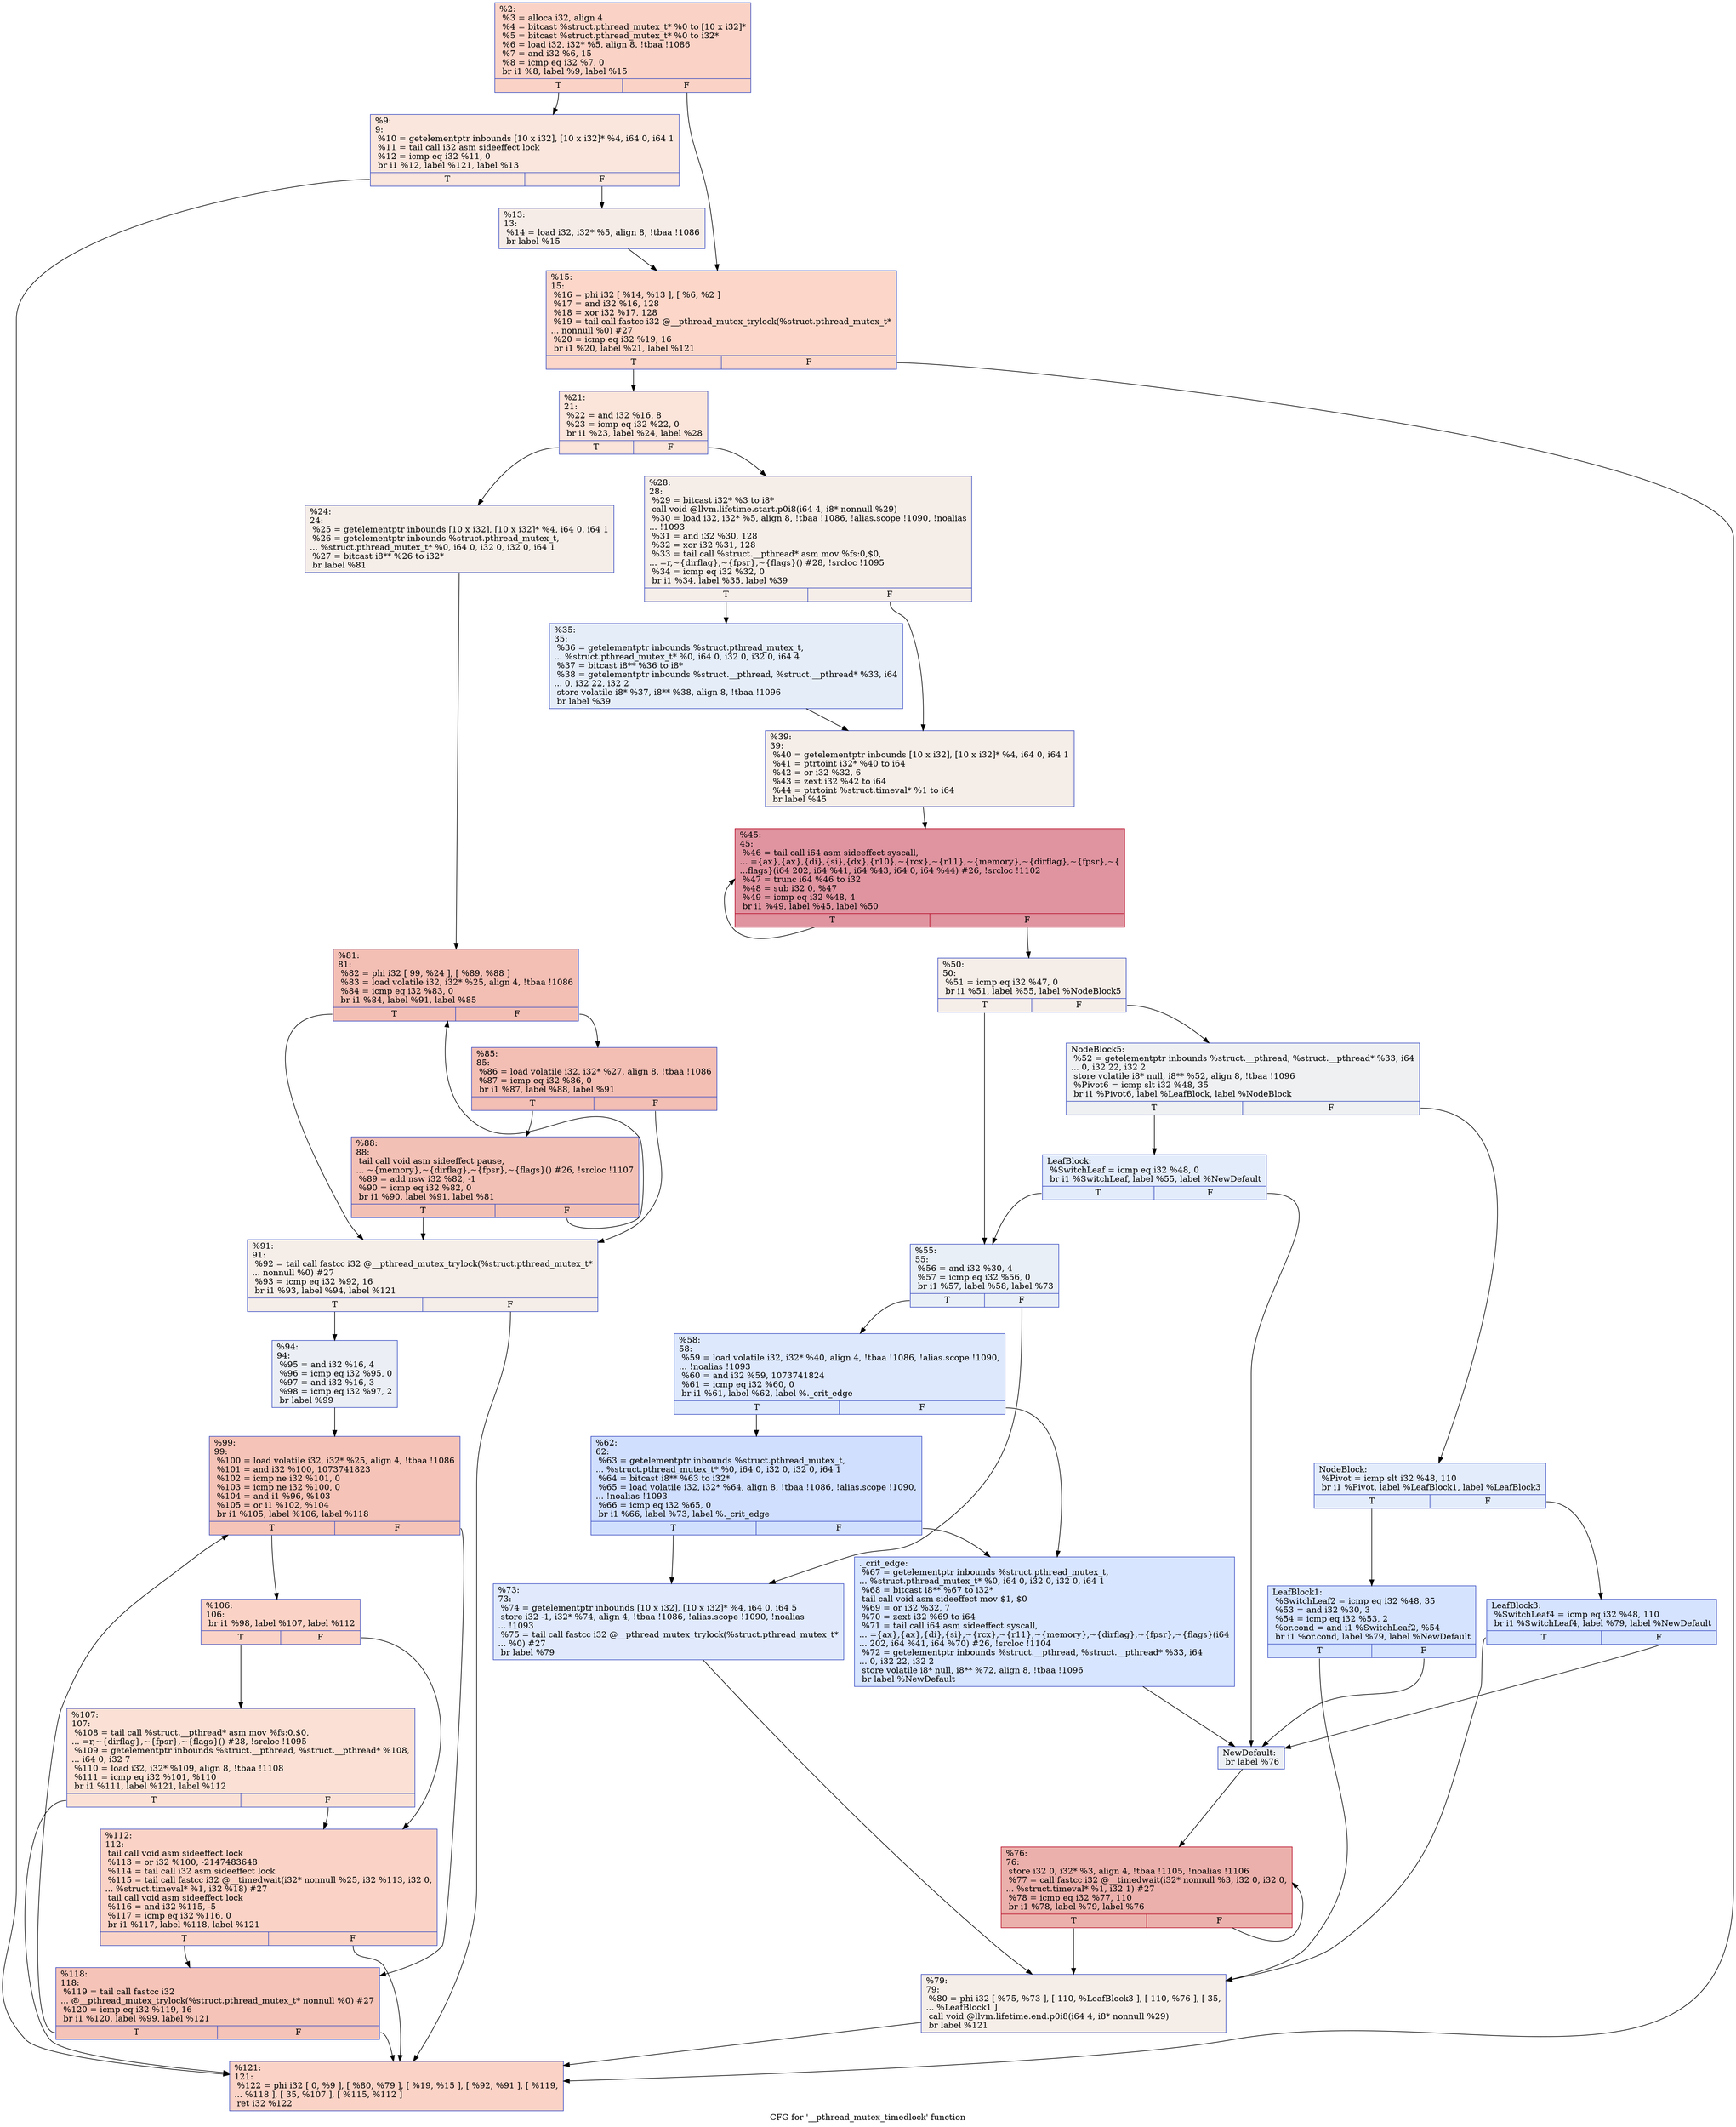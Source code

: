 digraph "CFG for '__pthread_mutex_timedlock' function" {
	label="CFG for '__pthread_mutex_timedlock' function";

	Node0x247ac50 [shape=record,color="#3d50c3ff", style=filled, fillcolor="#f59c7d70",label="{%2:\l  %3 = alloca i32, align 4\l  %4 = bitcast %struct.pthread_mutex_t* %0 to [10 x i32]*\l  %5 = bitcast %struct.pthread_mutex_t* %0 to i32*\l  %6 = load i32, i32* %5, align 8, !tbaa !1086\l  %7 = and i32 %6, 15\l  %8 = icmp eq i32 %7, 0\l  br i1 %8, label %9, label %15\l|{<s0>T|<s1>F}}"];
	Node0x247ac50:s0 -> Node0x247b6b0;
	Node0x247ac50:s1 -> Node0x247b750;
	Node0x247b6b0 [shape=record,color="#3d50c3ff", style=filled, fillcolor="#f3c7b170",label="{%9:\l9:                                                \l  %10 = getelementptr inbounds [10 x i32], [10 x i32]* %4, i64 0, i64 1\l  %11 = tail call i32 asm sideeffect lock \l  %12 = icmp eq i32 %11, 0\l  br i1 %12, label %121, label %13\l|{<s0>T|<s1>F}}"];
	Node0x247b6b0:s0 -> Node0x247c100;
	Node0x247b6b0:s1 -> Node0x247b700;
	Node0x247b700 [shape=record,color="#3d50c3ff", style=filled, fillcolor="#ead5c970",label="{%13:\l13:                                               \l  %14 = load i32, i32* %5, align 8, !tbaa !1086\l  br label %15\l}"];
	Node0x247b700 -> Node0x247b750;
	Node0x247b750 [shape=record,color="#3d50c3ff", style=filled, fillcolor="#f6a38570",label="{%15:\l15:                                               \l  %16 = phi i32 [ %14, %13 ], [ %6, %2 ]\l  %17 = and i32 %16, 128\l  %18 = xor i32 %17, 128\l  %19 = tail call fastcc i32 @__pthread_mutex_trylock(%struct.pthread_mutex_t*\l... nonnull %0) #27\l  %20 = icmp eq i32 %19, 16\l  br i1 %20, label %21, label %121\l|{<s0>T|<s1>F}}"];
	Node0x247b750:s0 -> Node0x247b7a0;
	Node0x247b750:s1 -> Node0x247c100;
	Node0x247b7a0 [shape=record,color="#3d50c3ff", style=filled, fillcolor="#f5c1a970",label="{%21:\l21:                                               \l  %22 = and i32 %16, 8\l  %23 = icmp eq i32 %22, 0\l  br i1 %23, label %24, label %28\l|{<s0>T|<s1>F}}"];
	Node0x247b7a0:s0 -> Node0x247b7f0;
	Node0x247b7a0:s1 -> Node0x247b840;
	Node0x247b7f0 [shape=record,color="#3d50c3ff", style=filled, fillcolor="#e8d6cc70",label="{%24:\l24:                                               \l  %25 = getelementptr inbounds [10 x i32], [10 x i32]* %4, i64 0, i64 1\l  %26 = getelementptr inbounds %struct.pthread_mutex_t,\l... %struct.pthread_mutex_t* %0, i64 0, i32 0, i32 0, i64 1\l  %27 = bitcast i8** %26 to i32*\l  br label %81\l}"];
	Node0x247b7f0 -> Node0x247bde0;
	Node0x247b840 [shape=record,color="#3d50c3ff", style=filled, fillcolor="#e8d6cc70",label="{%28:\l28:                                               \l  %29 = bitcast i32* %3 to i8*\l  call void @llvm.lifetime.start.p0i8(i64 4, i8* nonnull %29)\l  %30 = load i32, i32* %5, align 8, !tbaa !1086, !alias.scope !1090, !noalias\l... !1093\l  %31 = and i32 %30, 128\l  %32 = xor i32 %31, 128\l  %33 = tail call %struct.__pthread* asm mov %fs:0,$0,\l... =r,~\{dirflag\},~\{fpsr\},~\{flags\}() #28, !srcloc !1095\l  %34 = icmp eq i32 %32, 0\l  br i1 %34, label %35, label %39\l|{<s0>T|<s1>F}}"];
	Node0x247b840:s0 -> Node0x247b890;
	Node0x247b840:s1 -> Node0x247b8e0;
	Node0x247b890 [shape=record,color="#3d50c3ff", style=filled, fillcolor="#c5d6f270",label="{%35:\l35:                                               \l  %36 = getelementptr inbounds %struct.pthread_mutex_t,\l... %struct.pthread_mutex_t* %0, i64 0, i32 0, i32 0, i64 4\l  %37 = bitcast i8** %36 to i8*\l  %38 = getelementptr inbounds %struct.__pthread, %struct.__pthread* %33, i64\l... 0, i32 22, i32 2\l  store volatile i8* %37, i8** %38, align 8, !tbaa !1096\l  br label %39\l}"];
	Node0x247b890 -> Node0x247b8e0;
	Node0x247b8e0 [shape=record,color="#3d50c3ff", style=filled, fillcolor="#e8d6cc70",label="{%39:\l39:                                               \l  %40 = getelementptr inbounds [10 x i32], [10 x i32]* %4, i64 0, i64 1\l  %41 = ptrtoint i32* %40 to i64\l  %42 = or i32 %32, 6\l  %43 = zext i32 %42 to i64\l  %44 = ptrtoint %struct.timeval* %1 to i64\l  br label %45\l}"];
	Node0x247b8e0 -> Node0x247b930;
	Node0x247b930 [shape=record,color="#b70d28ff", style=filled, fillcolor="#b70d2870",label="{%45:\l45:                                               \l  %46 = tail call i64 asm sideeffect syscall,\l... =\{ax\},\{ax\},\{di\},\{si\},\{dx\},\{r10\},~\{rcx\},~\{r11\},~\{memory\},~\{dirflag\},~\{fpsr\},~\{\l...flags\}(i64 202, i64 %41, i64 %43, i64 0, i64 %44) #26, !srcloc !1102\l  %47 = trunc i64 %46 to i32\l  %48 = sub i32 0, %47\l  %49 = icmp eq i32 %48, 4\l  br i1 %49, label %45, label %50\l|{<s0>T|<s1>F}}"];
	Node0x247b930:s0 -> Node0x247b930;
	Node0x247b930:s1 -> Node0x247b980;
	Node0x247b980 [shape=record,color="#3d50c3ff", style=filled, fillcolor="#e8d6cc70",label="{%50:\l50:                                               \l  %51 = icmp eq i32 %47, 0\l  br i1 %51, label %55, label %NodeBlock5\l|{<s0>T|<s1>F}}"];
	Node0x247b980:s0 -> Node0x247bb60;
	Node0x247b980:s1 -> Node0x247b9d0;
	Node0x247b9d0 [shape=record,color="#3d50c3ff", style=filled, fillcolor="#d9dce170",label="{NodeBlock5:                                       \l  %52 = getelementptr inbounds %struct.__pthread, %struct.__pthread* %33, i64\l... 0, i32 22, i32 2\l  store volatile i8* null, i8** %52, align 8, !tbaa !1096\l  %Pivot6 = icmp slt i32 %48, 35\l  br i1 %Pivot6, label %LeafBlock, label %NodeBlock\l|{<s0>T|<s1>F}}"];
	Node0x247b9d0:s0 -> Node0x247bb10;
	Node0x247b9d0:s1 -> Node0x247ba20;
	Node0x247ba20 [shape=record,color="#3d50c3ff", style=filled, fillcolor="#bfd3f670",label="{NodeBlock:                                        \l  %Pivot = icmp slt i32 %48, 110\l  br i1 %Pivot, label %LeafBlock1, label %LeafBlock3\l|{<s0>T|<s1>F}}"];
	Node0x247ba20:s0 -> Node0x247bac0;
	Node0x247ba20:s1 -> Node0x247ba70;
	Node0x247ba70 [shape=record,color="#3d50c3ff", style=filled, fillcolor="#a1c0ff70",label="{LeafBlock3:                                       \l  %SwitchLeaf4 = icmp eq i32 %48, 110\l  br i1 %SwitchLeaf4, label %79, label %NewDefault\l|{<s0>T|<s1>F}}"];
	Node0x247ba70:s0 -> Node0x247bd90;
	Node0x247ba70:s1 -> Node0x247bcf0;
	Node0x247bac0 [shape=record,color="#3d50c3ff", style=filled, fillcolor="#a1c0ff70",label="{LeafBlock1:                                       \l  %SwitchLeaf2 = icmp eq i32 %48, 35\l  %53 = and i32 %30, 3\l  %54 = icmp eq i32 %53, 2\l  %or.cond = and i1 %SwitchLeaf2, %54\l  br i1 %or.cond, label %79, label %NewDefault\l|{<s0>T|<s1>F}}"];
	Node0x247bac0:s0 -> Node0x247bd90;
	Node0x247bac0:s1 -> Node0x247bcf0;
	Node0x247bb10 [shape=record,color="#3d50c3ff", style=filled, fillcolor="#bfd3f670",label="{LeafBlock:                                        \l  %SwitchLeaf = icmp eq i32 %48, 0\l  br i1 %SwitchLeaf, label %55, label %NewDefault\l|{<s0>T|<s1>F}}"];
	Node0x247bb10:s0 -> Node0x247bb60;
	Node0x247bb10:s1 -> Node0x247bcf0;
	Node0x247bb60 [shape=record,color="#3d50c3ff", style=filled, fillcolor="#cedaeb70",label="{%55:\l55:                                               \l  %56 = and i32 %30, 4\l  %57 = icmp eq i32 %56, 0\l  br i1 %57, label %58, label %73\l|{<s0>T|<s1>F}}"];
	Node0x247bb60:s0 -> Node0x247bbb0;
	Node0x247bb60:s1 -> Node0x247bca0;
	Node0x247bbb0 [shape=record,color="#3d50c3ff", style=filled, fillcolor="#b2ccfb70",label="{%58:\l58:                                               \l  %59 = load volatile i32, i32* %40, align 4, !tbaa !1086, !alias.scope !1090,\l... !noalias !1093\l  %60 = and i32 %59, 1073741824\l  %61 = icmp eq i32 %60, 0\l  br i1 %61, label %62, label %._crit_edge\l|{<s0>T|<s1>F}}"];
	Node0x247bbb0:s0 -> Node0x247bc00;
	Node0x247bbb0:s1 -> Node0x247bc50;
	Node0x247bc00 [shape=record,color="#3d50c3ff", style=filled, fillcolor="#96b7ff70",label="{%62:\l62:                                               \l  %63 = getelementptr inbounds %struct.pthread_mutex_t,\l... %struct.pthread_mutex_t* %0, i64 0, i32 0, i32 0, i64 1\l  %64 = bitcast i8** %63 to i32*\l  %65 = load volatile i32, i32* %64, align 8, !tbaa !1086, !alias.scope !1090,\l... !noalias !1093\l  %66 = icmp eq i32 %65, 0\l  br i1 %66, label %73, label %._crit_edge\l|{<s0>T|<s1>F}}"];
	Node0x247bc00:s0 -> Node0x247bca0;
	Node0x247bc00:s1 -> Node0x247bc50;
	Node0x247bc50 [shape=record,color="#3d50c3ff", style=filled, fillcolor="#a7c5fe70",label="{._crit_edge:                                      \l  %67 = getelementptr inbounds %struct.pthread_mutex_t,\l... %struct.pthread_mutex_t* %0, i64 0, i32 0, i32 0, i64 1\l  %68 = bitcast i8** %67 to i32*\l  tail call void asm sideeffect mov $1, $0 \l  %69 = or i32 %32, 7\l  %70 = zext i32 %69 to i64\l  %71 = tail call i64 asm sideeffect syscall,\l... =\{ax\},\{ax\},\{di\},\{si\},~\{rcx\},~\{r11\},~\{memory\},~\{dirflag\},~\{fpsr\},~\{flags\}(i64\l... 202, i64 %41, i64 %70) #26, !srcloc !1104\l  %72 = getelementptr inbounds %struct.__pthread, %struct.__pthread* %33, i64\l... 0, i32 22, i32 2\l  store volatile i8* null, i8** %72, align 8, !tbaa !1096\l  br label %NewDefault\l}"];
	Node0x247bc50 -> Node0x247bcf0;
	Node0x247bca0 [shape=record,color="#3d50c3ff", style=filled, fillcolor="#b9d0f970",label="{%73:\l73:                                               \l  %74 = getelementptr inbounds [10 x i32], [10 x i32]* %4, i64 0, i64 5\l  store i32 -1, i32* %74, align 4, !tbaa !1086, !alias.scope !1090, !noalias\l... !1093\l  %75 = tail call fastcc i32 @__pthread_mutex_trylock(%struct.pthread_mutex_t*\l... %0) #27\l  br label %79\l}"];
	Node0x247bca0 -> Node0x247bd90;
	Node0x247bcf0 [shape=record,color="#3d50c3ff", style=filled, fillcolor="#d4dbe670",label="{NewDefault:                                       \l  br label %76\l}"];
	Node0x247bcf0 -> Node0x247bd40;
	Node0x247bd40 [shape=record,color="#b70d28ff", style=filled, fillcolor="#d24b4070",label="{%76:\l76:                                               \l  store i32 0, i32* %3, align 4, !tbaa !1105, !noalias !1106\l  %77 = call fastcc i32 @__timedwait(i32* nonnull %3, i32 0, i32 0,\l... %struct.timeval* %1, i32 1) #27\l  %78 = icmp eq i32 %77, 110\l  br i1 %78, label %79, label %76\l|{<s0>T|<s1>F}}"];
	Node0x247bd40:s0 -> Node0x247bd90;
	Node0x247bd40:s1 -> Node0x247bd40;
	Node0x247bd90 [shape=record,color="#3d50c3ff", style=filled, fillcolor="#e8d6cc70",label="{%79:\l79:                                               \l  %80 = phi i32 [ %75, %73 ], [ 110, %LeafBlock3 ], [ 110, %76 ], [ 35,\l... %LeafBlock1 ]\l  call void @llvm.lifetime.end.p0i8(i64 4, i8* nonnull %29)\l  br label %121\l}"];
	Node0x247bd90 -> Node0x247c100;
	Node0x247bde0 [shape=record,color="#3d50c3ff", style=filled, fillcolor="#e36c5570",label="{%81:\l81:                                               \l  %82 = phi i32 [ 99, %24 ], [ %89, %88 ]\l  %83 = load volatile i32, i32* %25, align 4, !tbaa !1086\l  %84 = icmp eq i32 %83, 0\l  br i1 %84, label %91, label %85\l|{<s0>T|<s1>F}}"];
	Node0x247bde0:s0 -> Node0x247bed0;
	Node0x247bde0:s1 -> Node0x247be30;
	Node0x247be30 [shape=record,color="#3d50c3ff", style=filled, fillcolor="#e36c5570",label="{%85:\l85:                                               \l  %86 = load volatile i32, i32* %27, align 8, !tbaa !1086\l  %87 = icmp eq i32 %86, 0\l  br i1 %87, label %88, label %91\l|{<s0>T|<s1>F}}"];
	Node0x247be30:s0 -> Node0x247be80;
	Node0x247be30:s1 -> Node0x247bed0;
	Node0x247be80 [shape=record,color="#3d50c3ff", style=filled, fillcolor="#e5705870",label="{%88:\l88:                                               \l  tail call void asm sideeffect pause,\l... ~\{memory\},~\{dirflag\},~\{fpsr\},~\{flags\}() #26, !srcloc !1107\l  %89 = add nsw i32 %82, -1\l  %90 = icmp eq i32 %82, 0\l  br i1 %90, label %91, label %81\l|{<s0>T|<s1>F}}"];
	Node0x247be80:s0 -> Node0x247bed0;
	Node0x247be80:s1 -> Node0x247bde0;
	Node0x247bed0 [shape=record,color="#3d50c3ff", style=filled, fillcolor="#e8d6cc70",label="{%91:\l91:                                               \l  %92 = tail call fastcc i32 @__pthread_mutex_trylock(%struct.pthread_mutex_t*\l... nonnull %0) #27\l  %93 = icmp eq i32 %92, 16\l  br i1 %93, label %94, label %121\l|{<s0>T|<s1>F}}"];
	Node0x247bed0:s0 -> Node0x247bf20;
	Node0x247bed0:s1 -> Node0x247c100;
	Node0x247bf20 [shape=record,color="#3d50c3ff", style=filled, fillcolor="#d1dae970",label="{%94:\l94:                                               \l  %95 = and i32 %16, 4\l  %96 = icmp eq i32 %95, 0\l  %97 = and i32 %16, 3\l  %98 = icmp eq i32 %97, 2\l  br label %99\l}"];
	Node0x247bf20 -> Node0x247bf70;
	Node0x247bf70 [shape=record,color="#3d50c3ff", style=filled, fillcolor="#e8765c70",label="{%99:\l99:                                               \l  %100 = load volatile i32, i32* %25, align 4, !tbaa !1086\l  %101 = and i32 %100, 1073741823\l  %102 = icmp ne i32 %101, 0\l  %103 = icmp ne i32 %100, 0\l  %104 = and i1 %96, %103\l  %105 = or i1 %102, %104\l  br i1 %105, label %106, label %118\l|{<s0>T|<s1>F}}"];
	Node0x247bf70:s0 -> Node0x247bfc0;
	Node0x247bf70:s1 -> Node0x247c0b0;
	Node0x247bfc0 [shape=record,color="#3d50c3ff", style=filled, fillcolor="#f59c7d70",label="{%106:\l106:                                              \l  br i1 %98, label %107, label %112\l|{<s0>T|<s1>F}}"];
	Node0x247bfc0:s0 -> Node0x247c010;
	Node0x247bfc0:s1 -> Node0x247c060;
	Node0x247c010 [shape=record,color="#3d50c3ff", style=filled, fillcolor="#f7bca170",label="{%107:\l107:                                              \l  %108 = tail call %struct.__pthread* asm mov %fs:0,$0,\l... =r,~\{dirflag\},~\{fpsr\},~\{flags\}() #28, !srcloc !1095\l  %109 = getelementptr inbounds %struct.__pthread, %struct.__pthread* %108,\l... i64 0, i32 7\l  %110 = load i32, i32* %109, align 8, !tbaa !1108\l  %111 = icmp eq i32 %101, %110\l  br i1 %111, label %121, label %112\l|{<s0>T|<s1>F}}"];
	Node0x247c010:s0 -> Node0x247c100;
	Node0x247c010:s1 -> Node0x247c060;
	Node0x247c060 [shape=record,color="#3d50c3ff", style=filled, fillcolor="#f59c7d70",label="{%112:\l112:                                              \l  tail call void asm sideeffect lock \l  %113 = or i32 %100, -2147483648\l  %114 = tail call i32 asm sideeffect lock \l  %115 = tail call fastcc i32 @__timedwait(i32* nonnull %25, i32 %113, i32 0,\l... %struct.timeval* %1, i32 %18) #27\l  tail call void asm sideeffect lock \l  %116 = and i32 %115, -5\l  %117 = icmp eq i32 %116, 0\l  br i1 %117, label %118, label %121\l|{<s0>T|<s1>F}}"];
	Node0x247c060:s0 -> Node0x247c0b0;
	Node0x247c060:s1 -> Node0x247c100;
	Node0x247c0b0 [shape=record,color="#3d50c3ff", style=filled, fillcolor="#e8765c70",label="{%118:\l118:                                              \l  %119 = tail call fastcc i32\l... @__pthread_mutex_trylock(%struct.pthread_mutex_t* nonnull %0) #27\l  %120 = icmp eq i32 %119, 16\l  br i1 %120, label %99, label %121\l|{<s0>T|<s1>F}}"];
	Node0x247c0b0:s0 -> Node0x247bf70;
	Node0x247c0b0:s1 -> Node0x247c100;
	Node0x247c100 [shape=record,color="#3d50c3ff", style=filled, fillcolor="#f59c7d70",label="{%121:\l121:                                              \l  %122 = phi i32 [ 0, %9 ], [ %80, %79 ], [ %19, %15 ], [ %92, %91 ], [ %119,\l... %118 ], [ 35, %107 ], [ %115, %112 ]\l  ret i32 %122\l}"];
}
